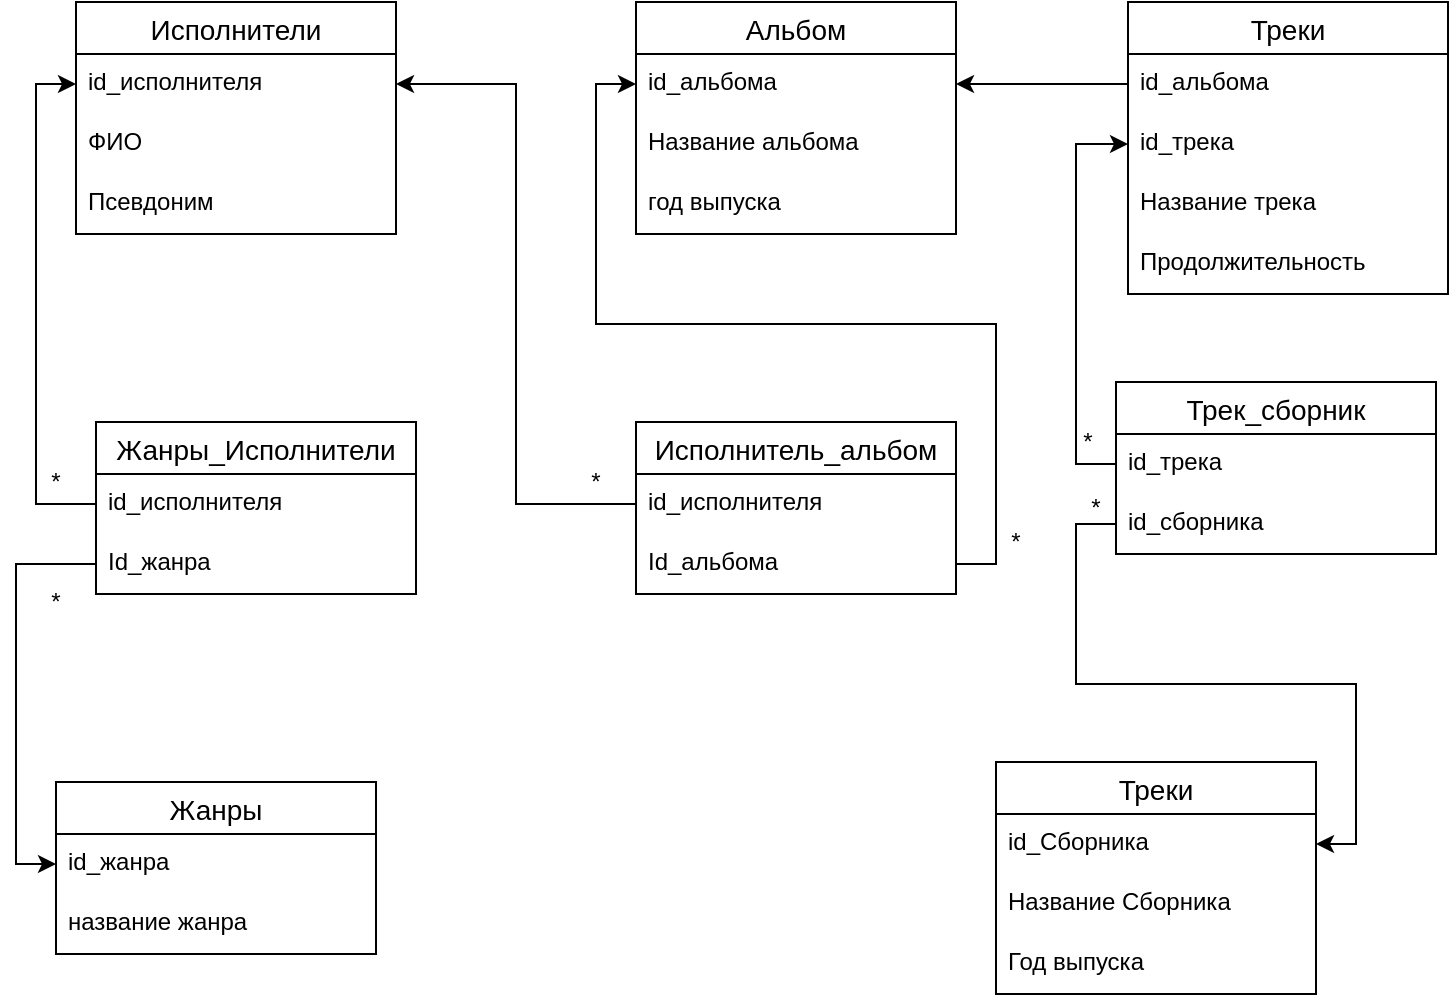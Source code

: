 <mxfile version="13.6.5" type="github">
  <diagram id="CeWfnwWwgWjWrW9fRcI7" name="Page-1">
    <mxGraphModel dx="782" dy="437" grid="1" gridSize="10" guides="1" tooltips="1" connect="1" arrows="1" fold="1" page="1" pageScale="1" pageWidth="827" pageHeight="1169" math="0" shadow="0">
      <root>
        <mxCell id="0" />
        <mxCell id="1" parent="0" />
        <mxCell id="Sxobw6iRbno75gSA87wJ-4" value="Исполнители" style="swimlane;fontStyle=0;childLayout=stackLayout;horizontal=1;startSize=26;horizontalStack=0;resizeParent=1;resizeParentMax=0;resizeLast=0;collapsible=1;marginBottom=0;align=center;fontSize=14;" parent="1" vertex="1">
          <mxGeometry x="110" y="30" width="160" height="116" as="geometry" />
        </mxCell>
        <mxCell id="Sxobw6iRbno75gSA87wJ-5" value="id_исполнителя" style="text;strokeColor=none;fillColor=none;spacingLeft=4;spacingRight=4;overflow=hidden;rotatable=0;points=[[0,0.5],[1,0.5]];portConstraint=eastwest;fontSize=12;" parent="Sxobw6iRbno75gSA87wJ-4" vertex="1">
          <mxGeometry y="26" width="160" height="30" as="geometry" />
        </mxCell>
        <mxCell id="Sxobw6iRbno75gSA87wJ-6" value="ФИО" style="text;strokeColor=none;fillColor=none;spacingLeft=4;spacingRight=4;overflow=hidden;rotatable=0;points=[[0,0.5],[1,0.5]];portConstraint=eastwest;fontSize=12;" parent="Sxobw6iRbno75gSA87wJ-4" vertex="1">
          <mxGeometry y="56" width="160" height="30" as="geometry" />
        </mxCell>
        <mxCell id="Sxobw6iRbno75gSA87wJ-7" value="Псевдоним" style="text;strokeColor=none;fillColor=none;spacingLeft=4;spacingRight=4;overflow=hidden;rotatable=0;points=[[0,0.5],[1,0.5]];portConstraint=eastwest;fontSize=12;" parent="Sxobw6iRbno75gSA87wJ-4" vertex="1">
          <mxGeometry y="86" width="160" height="30" as="geometry" />
        </mxCell>
        <mxCell id="Sxobw6iRbno75gSA87wJ-27" style="edgeStyle=orthogonalEdgeStyle;rounded=0;orthogonalLoop=1;jettySize=auto;html=1;exitX=0;exitY=0.5;exitDx=0;exitDy=0;entryX=1;entryY=0.5;entryDx=0;entryDy=0;" parent="1" source="Sxobw6iRbno75gSA87wJ-17" target="Sxobw6iRbno75gSA87wJ-11" edge="1">
          <mxGeometry relative="1" as="geometry">
            <mxPoint x="546.8" y="91.25" as="targetPoint" />
          </mxGeometry>
        </mxCell>
        <mxCell id="Sxobw6iRbno75gSA87wJ-28" style="edgeStyle=orthogonalEdgeStyle;rounded=0;orthogonalLoop=1;jettySize=auto;html=1;exitX=0;exitY=0.5;exitDx=0;exitDy=0;sketch=0;entryX=0;entryY=0.5;entryDx=0;entryDy=0;" parent="1" source="Sxobw6iRbno75gSA87wJ-34" target="Sxobw6iRbno75gSA87wJ-22" edge="1">
          <mxGeometry relative="1" as="geometry">
            <mxPoint x="50" y="340" as="targetPoint" />
          </mxGeometry>
        </mxCell>
        <mxCell id="Sxobw6iRbno75gSA87wJ-30" value="*" style="text;html=1;strokeColor=none;fillColor=none;align=center;verticalAlign=middle;whiteSpace=wrap;rounded=0;" parent="1" vertex="1">
          <mxGeometry x="80" y="320" width="40" height="20" as="geometry" />
        </mxCell>
        <mxCell id="Sxobw6iRbno75gSA87wJ-21" value="Жанры" style="swimlane;fontStyle=0;childLayout=stackLayout;horizontal=1;startSize=26;horizontalStack=0;resizeParent=1;resizeParentMax=0;resizeLast=0;collapsible=1;marginBottom=0;align=center;fontSize=14;" parent="1" vertex="1">
          <mxGeometry x="100" y="420" width="160" height="86" as="geometry" />
        </mxCell>
        <mxCell id="Sxobw6iRbno75gSA87wJ-22" value="id_жанра" style="text;strokeColor=none;fillColor=none;spacingLeft=4;spacingRight=4;overflow=hidden;rotatable=0;points=[[0,0.5],[1,0.5]];portConstraint=eastwest;fontSize=12;" parent="Sxobw6iRbno75gSA87wJ-21" vertex="1">
          <mxGeometry y="26" width="160" height="30" as="geometry" />
        </mxCell>
        <mxCell id="Sxobw6iRbno75gSA87wJ-23" value="название жанра" style="text;strokeColor=none;fillColor=none;spacingLeft=4;spacingRight=4;overflow=hidden;rotatable=0;points=[[0,0.5],[1,0.5]];portConstraint=eastwest;fontSize=12;" parent="Sxobw6iRbno75gSA87wJ-21" vertex="1">
          <mxGeometry y="56" width="160" height="30" as="geometry" />
        </mxCell>
        <mxCell id="Sxobw6iRbno75gSA87wJ-32" value="Жанры_Исполнители" style="swimlane;fontStyle=0;childLayout=stackLayout;horizontal=1;startSize=26;horizontalStack=0;resizeParent=1;resizeParentMax=0;resizeLast=0;collapsible=1;marginBottom=0;align=center;fontSize=14;" parent="1" vertex="1">
          <mxGeometry x="120" y="240" width="160" height="86" as="geometry" />
        </mxCell>
        <mxCell id="Sxobw6iRbno75gSA87wJ-33" value="id_исполнителя" style="text;strokeColor=none;fillColor=none;spacingLeft=4;spacingRight=4;overflow=hidden;rotatable=0;points=[[0,0.5],[1,0.5]];portConstraint=eastwest;fontSize=12;" parent="Sxobw6iRbno75gSA87wJ-32" vertex="1">
          <mxGeometry y="26" width="160" height="30" as="geometry" />
        </mxCell>
        <mxCell id="Sxobw6iRbno75gSA87wJ-34" value="Id_жанра" style="text;strokeColor=none;fillColor=none;spacingLeft=4;spacingRight=4;overflow=hidden;rotatable=0;points=[[0,0.5],[1,0.5]];portConstraint=eastwest;fontSize=12;" parent="Sxobw6iRbno75gSA87wJ-32" vertex="1">
          <mxGeometry y="56" width="160" height="30" as="geometry" />
        </mxCell>
        <mxCell id="Sxobw6iRbno75gSA87wJ-35" style="edgeStyle=orthogonalEdgeStyle;rounded=0;sketch=0;orthogonalLoop=1;jettySize=auto;html=1;exitX=0;exitY=0.5;exitDx=0;exitDy=0;entryX=0;entryY=0.5;entryDx=0;entryDy=0;" parent="1" source="Sxobw6iRbno75gSA87wJ-33" target="Sxobw6iRbno75gSA87wJ-5" edge="1">
          <mxGeometry relative="1" as="geometry" />
        </mxCell>
        <mxCell id="Sxobw6iRbno75gSA87wJ-37" value="*" style="text;html=1;strokeColor=none;fillColor=none;align=center;verticalAlign=middle;whiteSpace=wrap;rounded=0;" parent="1" vertex="1">
          <mxGeometry x="80" y="260" width="40" height="20" as="geometry" />
        </mxCell>
        <mxCell id="Sxobw6iRbno75gSA87wJ-16" value="Треки" style="swimlane;fontStyle=0;childLayout=stackLayout;horizontal=1;startSize=26;horizontalStack=0;resizeParent=1;resizeParentMax=0;resizeLast=0;collapsible=1;marginBottom=0;align=center;fontSize=14;" parent="1" vertex="1">
          <mxGeometry x="636" y="30" width="160" height="146" as="geometry" />
        </mxCell>
        <mxCell id="Sxobw6iRbno75gSA87wJ-17" value="id_альбома" style="text;strokeColor=none;fillColor=none;spacingLeft=4;spacingRight=4;overflow=hidden;rotatable=0;points=[[0,0.5],[1,0.5]];portConstraint=eastwest;fontSize=12;" parent="Sxobw6iRbno75gSA87wJ-16" vertex="1">
          <mxGeometry y="26" width="160" height="30" as="geometry" />
        </mxCell>
        <mxCell id="Sxobw6iRbno75gSA87wJ-18" value="id_трека" style="text;strokeColor=none;fillColor=none;spacingLeft=4;spacingRight=4;overflow=hidden;rotatable=0;points=[[0,0.5],[1,0.5]];portConstraint=eastwest;fontSize=12;" parent="Sxobw6iRbno75gSA87wJ-16" vertex="1">
          <mxGeometry y="56" width="160" height="30" as="geometry" />
        </mxCell>
        <mxCell id="Sxobw6iRbno75gSA87wJ-19" value="Название трека" style="text;strokeColor=none;fillColor=none;spacingLeft=4;spacingRight=4;overflow=hidden;rotatable=0;points=[[0,0.5],[1,0.5]];portConstraint=eastwest;fontSize=12;" parent="Sxobw6iRbno75gSA87wJ-16" vertex="1">
          <mxGeometry y="86" width="160" height="30" as="geometry" />
        </mxCell>
        <mxCell id="Sxobw6iRbno75gSA87wJ-20" value="Продолжительность" style="text;strokeColor=none;fillColor=none;spacingLeft=4;spacingRight=4;overflow=hidden;rotatable=0;points=[[0,0.5],[1,0.5]];portConstraint=eastwest;fontSize=12;" parent="Sxobw6iRbno75gSA87wJ-16" vertex="1">
          <mxGeometry y="116" width="160" height="30" as="geometry" />
        </mxCell>
        <mxCell id="Sxobw6iRbno75gSA87wJ-9" value="Альбом" style="swimlane;fontStyle=0;childLayout=stackLayout;horizontal=1;startSize=26;horizontalStack=0;resizeParent=1;resizeParentMax=0;resizeLast=0;collapsible=1;marginBottom=0;align=center;fontSize=14;" parent="1" vertex="1">
          <mxGeometry x="390" y="30" width="160" height="116" as="geometry" />
        </mxCell>
        <mxCell id="Sxobw6iRbno75gSA87wJ-11" value="id_альбома" style="text;strokeColor=none;fillColor=none;spacingLeft=4;spacingRight=4;overflow=hidden;rotatable=0;points=[[0,0.5],[1,0.5]];portConstraint=eastwest;fontSize=12;" parent="Sxobw6iRbno75gSA87wJ-9" vertex="1">
          <mxGeometry y="26" width="160" height="30" as="geometry" />
        </mxCell>
        <mxCell id="Sxobw6iRbno75gSA87wJ-12" value="Название альбома" style="text;strokeColor=none;fillColor=none;spacingLeft=4;spacingRight=4;overflow=hidden;rotatable=0;points=[[0,0.5],[1,0.5]];portConstraint=eastwest;fontSize=12;" parent="Sxobw6iRbno75gSA87wJ-9" vertex="1">
          <mxGeometry y="56" width="160" height="30" as="geometry" />
        </mxCell>
        <mxCell id="Sxobw6iRbno75gSA87wJ-15" value="год выпуска" style="text;strokeColor=none;fillColor=none;spacingLeft=4;spacingRight=4;overflow=hidden;rotatable=0;points=[[0,0.5],[1,0.5]];portConstraint=eastwest;fontSize=12;" parent="Sxobw6iRbno75gSA87wJ-9" vertex="1">
          <mxGeometry y="86" width="160" height="30" as="geometry" />
        </mxCell>
        <mxCell id="Sxobw6iRbno75gSA87wJ-39" value="Исполнитель_альбом" style="swimlane;fontStyle=0;childLayout=stackLayout;horizontal=1;startSize=26;horizontalStack=0;resizeParent=1;resizeParentMax=0;resizeLast=0;collapsible=1;marginBottom=0;align=center;fontSize=14;" parent="1" vertex="1">
          <mxGeometry x="390" y="240" width="160" height="86" as="geometry" />
        </mxCell>
        <mxCell id="Sxobw6iRbno75gSA87wJ-40" value="id_исполнителя" style="text;strokeColor=none;fillColor=none;spacingLeft=4;spacingRight=4;overflow=hidden;rotatable=0;points=[[0,0.5],[1,0.5]];portConstraint=eastwest;fontSize=12;" parent="Sxobw6iRbno75gSA87wJ-39" vertex="1">
          <mxGeometry y="26" width="160" height="30" as="geometry" />
        </mxCell>
        <mxCell id="Sxobw6iRbno75gSA87wJ-41" value="Id_альбома" style="text;strokeColor=none;fillColor=none;spacingLeft=4;spacingRight=4;overflow=hidden;rotatable=0;points=[[0,0.5],[1,0.5]];portConstraint=eastwest;fontSize=12;" parent="Sxobw6iRbno75gSA87wJ-39" vertex="1">
          <mxGeometry y="56" width="160" height="30" as="geometry" />
        </mxCell>
        <mxCell id="Sxobw6iRbno75gSA87wJ-42" style="edgeStyle=orthogonalEdgeStyle;rounded=0;sketch=0;orthogonalLoop=1;jettySize=auto;html=1;exitX=1;exitY=0.5;exitDx=0;exitDy=0;entryX=0;entryY=0.5;entryDx=0;entryDy=0;" parent="1" source="Sxobw6iRbno75gSA87wJ-41" target="Sxobw6iRbno75gSA87wJ-11" edge="1">
          <mxGeometry relative="1" as="geometry" />
        </mxCell>
        <mxCell id="Sxobw6iRbno75gSA87wJ-43" style="edgeStyle=orthogonalEdgeStyle;rounded=0;sketch=0;orthogonalLoop=1;jettySize=auto;html=1;exitX=0;exitY=0.5;exitDx=0;exitDy=0;entryX=1;entryY=0.5;entryDx=0;entryDy=0;" parent="1" source="Sxobw6iRbno75gSA87wJ-40" target="Sxobw6iRbno75gSA87wJ-5" edge="1">
          <mxGeometry relative="1" as="geometry" />
        </mxCell>
        <mxCell id="Sxobw6iRbno75gSA87wJ-44" value="*" style="text;html=1;strokeColor=none;fillColor=none;align=center;verticalAlign=middle;whiteSpace=wrap;rounded=0;" parent="1" vertex="1">
          <mxGeometry x="350" y="260" width="40" height="20" as="geometry" />
        </mxCell>
        <mxCell id="Sxobw6iRbno75gSA87wJ-45" value="*" style="text;html=1;strokeColor=none;fillColor=none;align=center;verticalAlign=middle;whiteSpace=wrap;rounded=0;" parent="1" vertex="1">
          <mxGeometry x="560" y="290" width="40" height="20" as="geometry" />
        </mxCell>
        <mxCell id="jZvRQ8gog8i5nwOoZ9HL-7" style="edgeStyle=orthogonalEdgeStyle;rounded=0;orthogonalLoop=1;jettySize=auto;html=1;exitX=0;exitY=0.5;exitDx=0;exitDy=0;" parent="1" source="Q07XIbuFdBGLo8uta2HO-2" target="Sxobw6iRbno75gSA87wJ-18" edge="1">
          <mxGeometry relative="1" as="geometry">
            <mxPoint x="600" y="250" as="sourcePoint" />
          </mxGeometry>
        </mxCell>
        <mxCell id="jZvRQ8gog8i5nwOoZ9HL-2" value="Треки" style="swimlane;fontStyle=0;childLayout=stackLayout;horizontal=1;startSize=26;horizontalStack=0;resizeParent=1;resizeParentMax=0;resizeLast=0;collapsible=1;marginBottom=0;align=center;fontSize=14;" parent="1" vertex="1">
          <mxGeometry x="570" y="410" width="160" height="116" as="geometry" />
        </mxCell>
        <mxCell id="jZvRQ8gog8i5nwOoZ9HL-8" value="id_Сборника" style="text;strokeColor=none;fillColor=none;spacingLeft=4;spacingRight=4;overflow=hidden;rotatable=0;points=[[0,0.5],[1,0.5]];portConstraint=eastwest;fontSize=12;" parent="jZvRQ8gog8i5nwOoZ9HL-2" vertex="1">
          <mxGeometry y="26" width="160" height="30" as="geometry" />
        </mxCell>
        <mxCell id="jZvRQ8gog8i5nwOoZ9HL-5" value="Название Сборника" style="text;strokeColor=none;fillColor=none;spacingLeft=4;spacingRight=4;overflow=hidden;rotatable=0;points=[[0,0.5],[1,0.5]];portConstraint=eastwest;fontSize=12;" parent="jZvRQ8gog8i5nwOoZ9HL-2" vertex="1">
          <mxGeometry y="56" width="160" height="30" as="geometry" />
        </mxCell>
        <mxCell id="jZvRQ8gog8i5nwOoZ9HL-6" value="Год выпуска" style="text;strokeColor=none;fillColor=none;spacingLeft=4;spacingRight=4;overflow=hidden;rotatable=0;points=[[0,0.5],[1,0.5]];portConstraint=eastwest;fontSize=12;" parent="jZvRQ8gog8i5nwOoZ9HL-2" vertex="1">
          <mxGeometry y="86" width="160" height="30" as="geometry" />
        </mxCell>
        <mxCell id="Q07XIbuFdBGLo8uta2HO-1" value="Трек_сборник" style="swimlane;fontStyle=0;childLayout=stackLayout;horizontal=1;startSize=26;horizontalStack=0;resizeParent=1;resizeParentMax=0;resizeLast=0;collapsible=1;marginBottom=0;align=center;fontSize=14;" vertex="1" parent="1">
          <mxGeometry x="630" y="220" width="160" height="86" as="geometry" />
        </mxCell>
        <mxCell id="Q07XIbuFdBGLo8uta2HO-2" value="id_трека" style="text;strokeColor=none;fillColor=none;spacingLeft=4;spacingRight=4;overflow=hidden;rotatable=0;points=[[0,0.5],[1,0.5]];portConstraint=eastwest;fontSize=12;" vertex="1" parent="Q07XIbuFdBGLo8uta2HO-1">
          <mxGeometry y="26" width="160" height="30" as="geometry" />
        </mxCell>
        <mxCell id="Q07XIbuFdBGLo8uta2HO-3" value="id_сборника" style="text;strokeColor=none;fillColor=none;spacingLeft=4;spacingRight=4;overflow=hidden;rotatable=0;points=[[0,0.5],[1,0.5]];portConstraint=eastwest;fontSize=12;" vertex="1" parent="Q07XIbuFdBGLo8uta2HO-1">
          <mxGeometry y="56" width="160" height="30" as="geometry" />
        </mxCell>
        <mxCell id="Q07XIbuFdBGLo8uta2HO-4" style="edgeStyle=orthogonalEdgeStyle;rounded=0;orthogonalLoop=1;jettySize=auto;html=1;exitX=0;exitY=0.5;exitDx=0;exitDy=0;entryX=1;entryY=0.5;entryDx=0;entryDy=0;" edge="1" parent="1" source="Q07XIbuFdBGLo8uta2HO-3" target="jZvRQ8gog8i5nwOoZ9HL-8">
          <mxGeometry relative="1" as="geometry">
            <mxPoint x="640" y="336" as="sourcePoint" />
          </mxGeometry>
        </mxCell>
        <mxCell id="Q07XIbuFdBGLo8uta2HO-11" value="*" style="text;html=1;strokeColor=none;fillColor=none;align=center;verticalAlign=middle;whiteSpace=wrap;rounded=0;" vertex="1" parent="1">
          <mxGeometry x="596" y="240" width="40" height="20" as="geometry" />
        </mxCell>
        <mxCell id="Q07XIbuFdBGLo8uta2HO-12" value="*" style="text;html=1;strokeColor=none;fillColor=none;align=center;verticalAlign=middle;whiteSpace=wrap;rounded=0;" vertex="1" parent="1">
          <mxGeometry x="600" y="273" width="40" height="20" as="geometry" />
        </mxCell>
      </root>
    </mxGraphModel>
  </diagram>
</mxfile>
